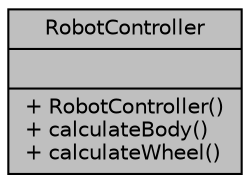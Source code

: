 digraph "RobotController"
{
  edge [fontname="Helvetica",fontsize="10",labelfontname="Helvetica",labelfontsize="10"];
  node [fontname="Helvetica",fontsize="10",shape=record];
  Node1 [label="{RobotController\n||+ RobotController()\l+ calculateBody()\l+ calculateWheel()\l}",height=0.2,width=0.4,color="black", fillcolor="grey75", style="filled", fontcolor="black"];
}
